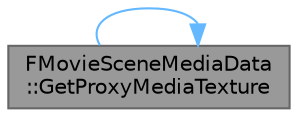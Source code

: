 digraph "FMovieSceneMediaData::GetProxyMediaTexture"
{
 // INTERACTIVE_SVG=YES
 // LATEX_PDF_SIZE
  bgcolor="transparent";
  edge [fontname=Helvetica,fontsize=10,labelfontname=Helvetica,labelfontsize=10];
  node [fontname=Helvetica,fontsize=10,shape=box,height=0.2,width=0.4];
  rankdir="LR";
  Node1 [id="Node000001",label="FMovieSceneMediaData\l::GetProxyMediaTexture",height=0.2,width=0.4,color="gray40", fillcolor="grey60", style="filled", fontcolor="black",tooltip="Get the proxy media texture."];
  Node1 -> Node1 [id="edge1_Node000001_Node000001",color="steelblue1",style="solid",tooltip=" "];
}
